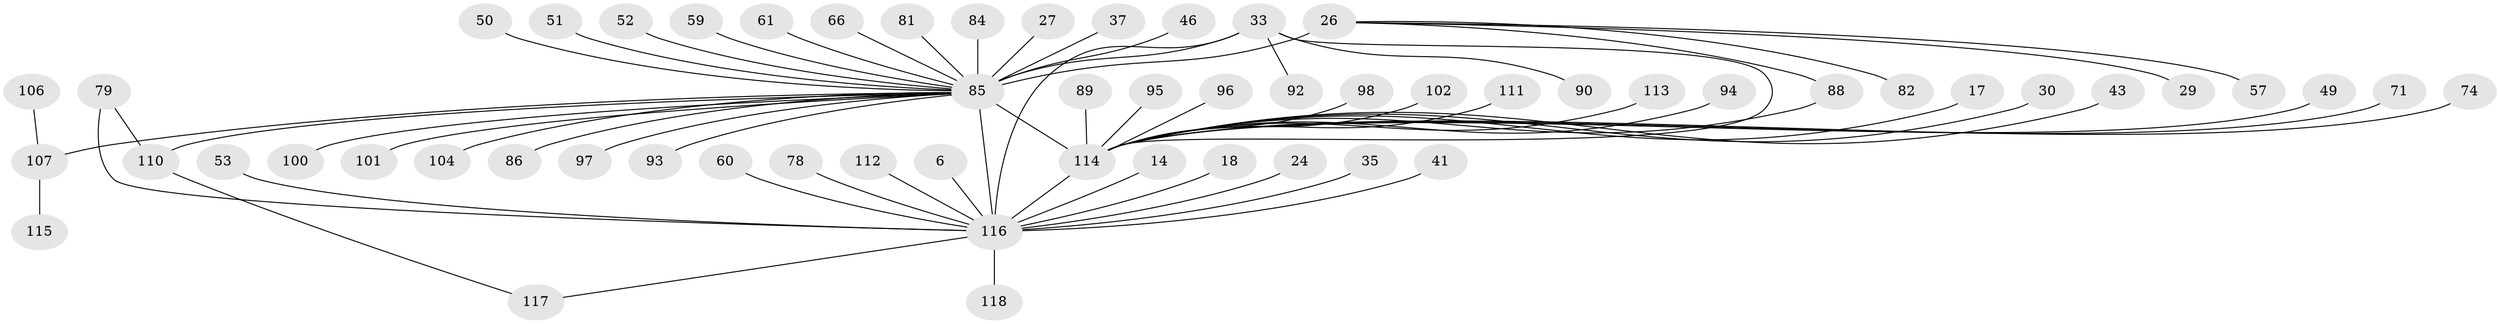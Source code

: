 // original degree distribution, {11: 0.01694915254237288, 16: 0.00847457627118644, 10: 0.00847457627118644, 2: 0.22033898305084745, 30: 0.00847457627118644, 1: 0.4915254237288136, 6: 0.01694915254237288, 9: 0.025423728813559324, 3: 0.0847457627118644, 14: 0.00847457627118644, 4: 0.059322033898305086, 13: 0.00847457627118644, 7: 0.025423728813559324, 5: 0.00847457627118644, 8: 0.00847457627118644}
// Generated by graph-tools (version 1.1) at 2025/48/03/09/25 04:48:21]
// undirected, 59 vertices, 64 edges
graph export_dot {
graph [start="1"]
  node [color=gray90,style=filled];
  6;
  14;
  17;
  18;
  24;
  26 [super="+23+9"];
  27;
  29;
  30;
  33 [super="+31"];
  35;
  37;
  41;
  43;
  46;
  49;
  50;
  51;
  52;
  53;
  57;
  59;
  60;
  61 [super="+32"];
  66;
  71;
  74;
  78;
  79;
  81;
  82;
  84 [super="+10"];
  85 [super="+42+70+12"];
  86;
  88;
  89;
  90;
  92 [super="+77"];
  93;
  94;
  95;
  96;
  97;
  98;
  100;
  101;
  102;
  104;
  106;
  107 [super="+67+40"];
  110 [super="+54+62+99"];
  111 [super="+19+103"];
  112;
  113;
  114 [super="+80+38+108+105"];
  115;
  116 [super="+91+87"];
  117 [super="+109"];
  118;
  6 -- 116;
  14 -- 116;
  17 -- 114;
  18 -- 116;
  24 -- 116;
  26 -- 82;
  26 -- 88;
  26 -- 57;
  26 -- 29;
  26 -- 85 [weight=5];
  27 -- 85 [weight=2];
  30 -- 114;
  33 -- 90;
  33 -- 92;
  33 -- 85;
  33 -- 114 [weight=2];
  33 -- 116 [weight=5];
  35 -- 116;
  37 -- 85;
  41 -- 116;
  43 -- 114;
  46 -- 85;
  49 -- 114;
  50 -- 85;
  51 -- 85;
  52 -- 85;
  53 -- 116;
  59 -- 85;
  60 -- 116;
  61 -- 85;
  66 -- 85;
  71 -- 114;
  74 -- 114;
  78 -- 116;
  79 -- 110;
  79 -- 116 [weight=2];
  81 -- 85;
  84 -- 85;
  85 -- 86;
  85 -- 101;
  85 -- 110 [weight=3];
  85 -- 93;
  85 -- 97;
  85 -- 100;
  85 -- 104;
  85 -- 114 [weight=13];
  85 -- 107 [weight=3];
  85 -- 116 [weight=12];
  88 -- 114;
  89 -- 114;
  94 -- 114;
  95 -- 114;
  96 -- 114;
  98 -- 114;
  102 -- 114;
  106 -- 107;
  107 -- 115;
  110 -- 117;
  111 -- 114 [weight=4];
  112 -- 116;
  113 -- 114;
  114 -- 116 [weight=5];
  116 -- 118;
  116 -- 117;
}
